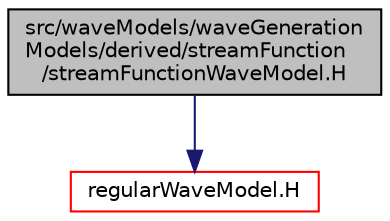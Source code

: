 digraph "src/waveModels/waveGenerationModels/derived/streamFunction/streamFunctionWaveModel.H"
{
  bgcolor="transparent";
  edge [fontname="Helvetica",fontsize="10",labelfontname="Helvetica",labelfontsize="10"];
  node [fontname="Helvetica",fontsize="10",shape=record];
  Node1 [label="src/waveModels/waveGeneration\lModels/derived/streamFunction\l/streamFunctionWaveModel.H",height=0.2,width=0.4,color="black", fillcolor="grey75", style="filled" fontcolor="black"];
  Node1 -> Node2 [color="midnightblue",fontsize="10",style="solid",fontname="Helvetica"];
  Node2 [label="regularWaveModel.H",height=0.2,width=0.4,color="red",URL="$regularWaveModel_8H.html"];
}
